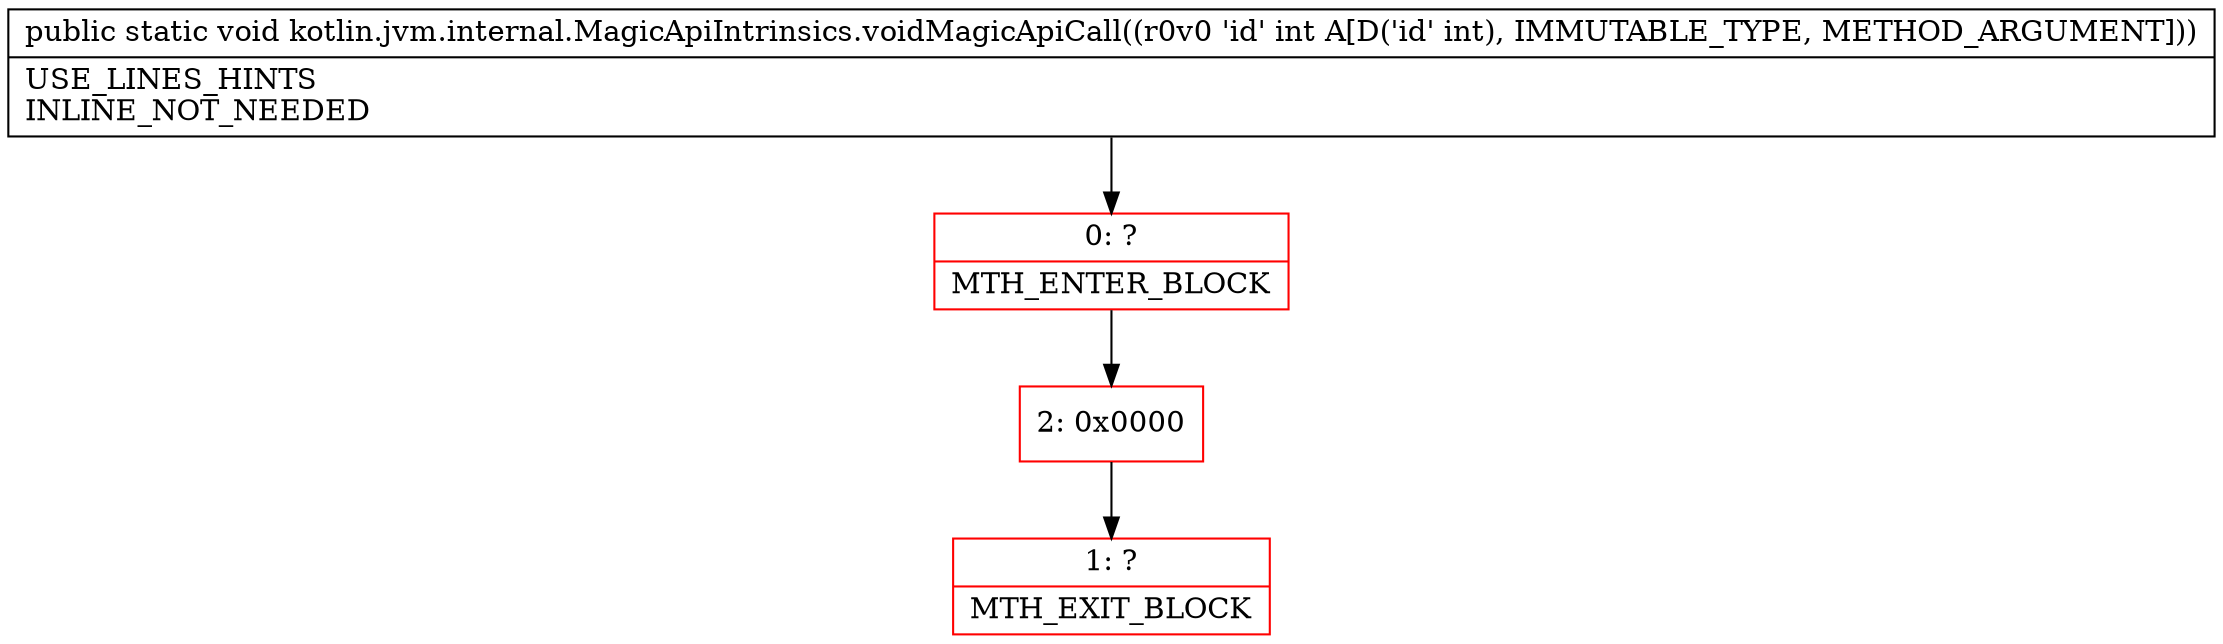 digraph "CFG forkotlin.jvm.internal.MagicApiIntrinsics.voidMagicApiCall(I)V" {
subgraph cluster_Region_1092737412 {
label = "R(0)";
node [shape=record,color=blue];
}
Node_0 [shape=record,color=red,label="{0\:\ ?|MTH_ENTER_BLOCK\l}"];
Node_2 [shape=record,color=red,label="{2\:\ 0x0000}"];
Node_1 [shape=record,color=red,label="{1\:\ ?|MTH_EXIT_BLOCK\l}"];
MethodNode[shape=record,label="{public static void kotlin.jvm.internal.MagicApiIntrinsics.voidMagicApiCall((r0v0 'id' int A[D('id' int), IMMUTABLE_TYPE, METHOD_ARGUMENT]))  | USE_LINES_HINTS\lINLINE_NOT_NEEDED\l}"];
MethodNode -> Node_0;Node_0 -> Node_2;
Node_2 -> Node_1;
}


